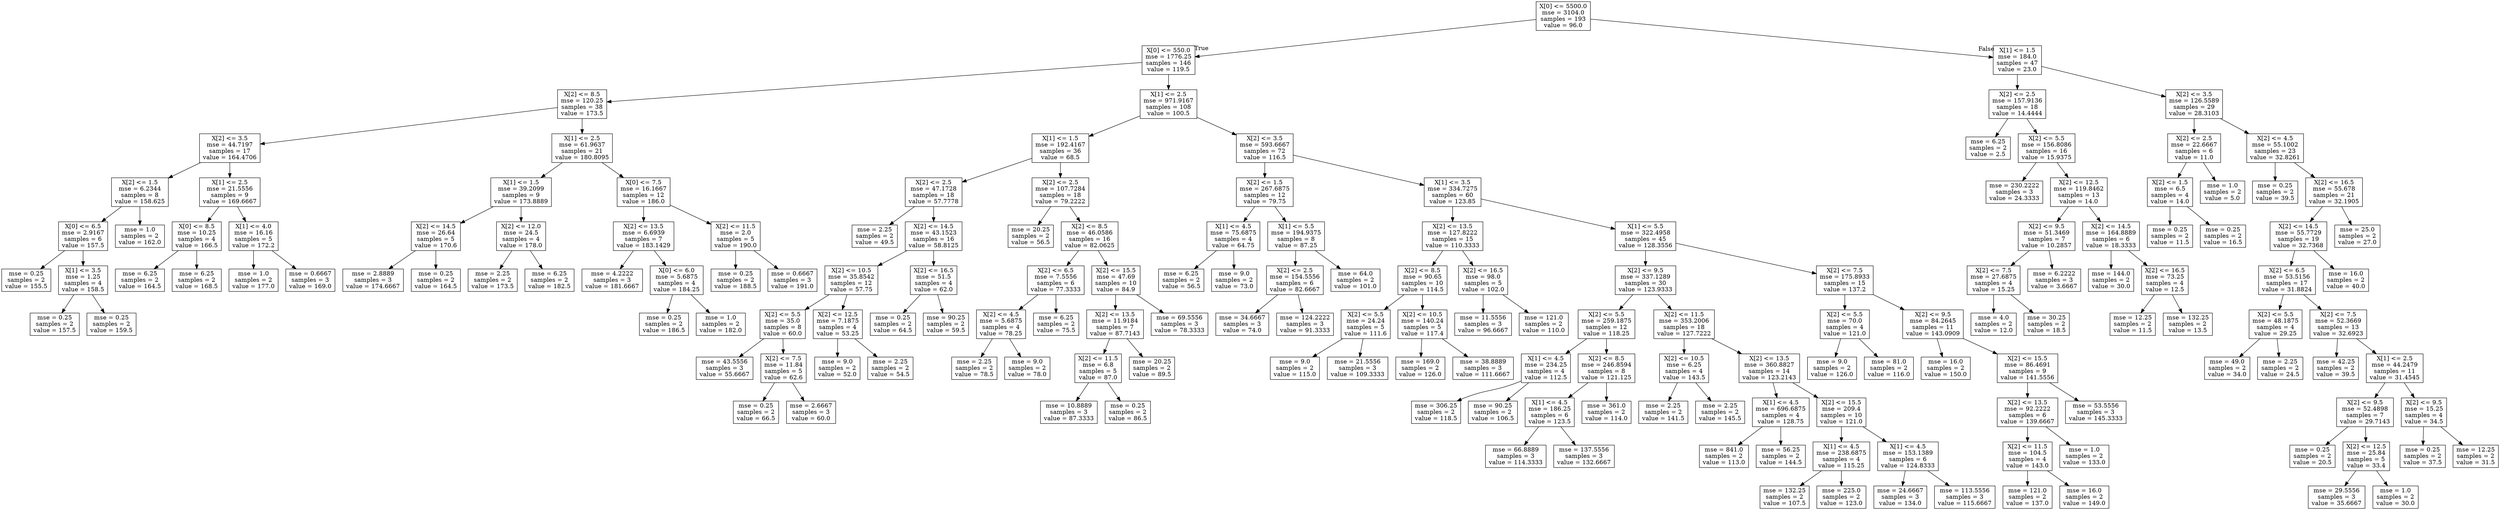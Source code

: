 digraph Tree {
node [shape=box] ;
0 [label="X[0] <= 5500.0\nmse = 3104.0\nsamples = 193\nvalue = 96.0"] ;
1 [label="X[0] <= 550.0\nmse = 1776.25\nsamples = 146\nvalue = 119.5"] ;
0 -> 1 [labeldistance=2.5, labelangle=45, headlabel="True"] ;
2 [label="X[2] <= 8.5\nmse = 120.25\nsamples = 38\nvalue = 173.5"] ;
1 -> 2 ;
3 [label="X[2] <= 3.5\nmse = 44.7197\nsamples = 17\nvalue = 164.4706"] ;
2 -> 3 ;
4 [label="X[2] <= 1.5\nmse = 6.2344\nsamples = 8\nvalue = 158.625"] ;
3 -> 4 ;
5 [label="X[0] <= 6.5\nmse = 2.9167\nsamples = 6\nvalue = 157.5"] ;
4 -> 5 ;
6 [label="mse = 0.25\nsamples = 2\nvalue = 155.5"] ;
5 -> 6 ;
7 [label="X[1] <= 3.5\nmse = 1.25\nsamples = 4\nvalue = 158.5"] ;
5 -> 7 ;
8 [label="mse = 0.25\nsamples = 2\nvalue = 157.5"] ;
7 -> 8 ;
9 [label="mse = 0.25\nsamples = 2\nvalue = 159.5"] ;
7 -> 9 ;
10 [label="mse = 1.0\nsamples = 2\nvalue = 162.0"] ;
4 -> 10 ;
11 [label="X[1] <= 2.5\nmse = 21.5556\nsamples = 9\nvalue = 169.6667"] ;
3 -> 11 ;
12 [label="X[0] <= 8.5\nmse = 10.25\nsamples = 4\nvalue = 166.5"] ;
11 -> 12 ;
13 [label="mse = 6.25\nsamples = 2\nvalue = 164.5"] ;
12 -> 13 ;
14 [label="mse = 6.25\nsamples = 2\nvalue = 168.5"] ;
12 -> 14 ;
15 [label="X[1] <= 4.0\nmse = 16.16\nsamples = 5\nvalue = 172.2"] ;
11 -> 15 ;
16 [label="mse = 1.0\nsamples = 2\nvalue = 177.0"] ;
15 -> 16 ;
17 [label="mse = 0.6667\nsamples = 3\nvalue = 169.0"] ;
15 -> 17 ;
18 [label="X[1] <= 2.5\nmse = 61.9637\nsamples = 21\nvalue = 180.8095"] ;
2 -> 18 ;
19 [label="X[1] <= 1.5\nmse = 39.2099\nsamples = 9\nvalue = 173.8889"] ;
18 -> 19 ;
20 [label="X[2] <= 14.5\nmse = 26.64\nsamples = 5\nvalue = 170.6"] ;
19 -> 20 ;
21 [label="mse = 2.8889\nsamples = 3\nvalue = 174.6667"] ;
20 -> 21 ;
22 [label="mse = 0.25\nsamples = 2\nvalue = 164.5"] ;
20 -> 22 ;
23 [label="X[2] <= 12.0\nmse = 24.5\nsamples = 4\nvalue = 178.0"] ;
19 -> 23 ;
24 [label="mse = 2.25\nsamples = 2\nvalue = 173.5"] ;
23 -> 24 ;
25 [label="mse = 6.25\nsamples = 2\nvalue = 182.5"] ;
23 -> 25 ;
26 [label="X[0] <= 7.5\nmse = 16.1667\nsamples = 12\nvalue = 186.0"] ;
18 -> 26 ;
27 [label="X[2] <= 13.5\nmse = 6.6939\nsamples = 7\nvalue = 183.1429"] ;
26 -> 27 ;
28 [label="mse = 4.2222\nsamples = 3\nvalue = 181.6667"] ;
27 -> 28 ;
29 [label="X[0] <= 6.0\nmse = 5.6875\nsamples = 4\nvalue = 184.25"] ;
27 -> 29 ;
30 [label="mse = 0.25\nsamples = 2\nvalue = 186.5"] ;
29 -> 30 ;
31 [label="mse = 1.0\nsamples = 2\nvalue = 182.0"] ;
29 -> 31 ;
32 [label="X[2] <= 11.5\nmse = 2.0\nsamples = 5\nvalue = 190.0"] ;
26 -> 32 ;
33 [label="mse = 0.25\nsamples = 2\nvalue = 188.5"] ;
32 -> 33 ;
34 [label="mse = 0.6667\nsamples = 3\nvalue = 191.0"] ;
32 -> 34 ;
35 [label="X[1] <= 2.5\nmse = 971.9167\nsamples = 108\nvalue = 100.5"] ;
1 -> 35 ;
36 [label="X[1] <= 1.5\nmse = 192.4167\nsamples = 36\nvalue = 68.5"] ;
35 -> 36 ;
37 [label="X[2] <= 2.5\nmse = 47.1728\nsamples = 18\nvalue = 57.7778"] ;
36 -> 37 ;
38 [label="mse = 2.25\nsamples = 2\nvalue = 49.5"] ;
37 -> 38 ;
39 [label="X[2] <= 14.5\nmse = 43.1523\nsamples = 16\nvalue = 58.8125"] ;
37 -> 39 ;
40 [label="X[2] <= 10.5\nmse = 35.8542\nsamples = 12\nvalue = 57.75"] ;
39 -> 40 ;
41 [label="X[2] <= 5.5\nmse = 35.0\nsamples = 8\nvalue = 60.0"] ;
40 -> 41 ;
42 [label="mse = 43.5556\nsamples = 3\nvalue = 55.6667"] ;
41 -> 42 ;
43 [label="X[2] <= 7.5\nmse = 11.84\nsamples = 5\nvalue = 62.6"] ;
41 -> 43 ;
44 [label="mse = 0.25\nsamples = 2\nvalue = 66.5"] ;
43 -> 44 ;
45 [label="mse = 2.6667\nsamples = 3\nvalue = 60.0"] ;
43 -> 45 ;
46 [label="X[2] <= 12.5\nmse = 7.1875\nsamples = 4\nvalue = 53.25"] ;
40 -> 46 ;
47 [label="mse = 9.0\nsamples = 2\nvalue = 52.0"] ;
46 -> 47 ;
48 [label="mse = 2.25\nsamples = 2\nvalue = 54.5"] ;
46 -> 48 ;
49 [label="X[2] <= 16.5\nmse = 51.5\nsamples = 4\nvalue = 62.0"] ;
39 -> 49 ;
50 [label="mse = 0.25\nsamples = 2\nvalue = 64.5"] ;
49 -> 50 ;
51 [label="mse = 90.25\nsamples = 2\nvalue = 59.5"] ;
49 -> 51 ;
52 [label="X[2] <= 2.5\nmse = 107.7284\nsamples = 18\nvalue = 79.2222"] ;
36 -> 52 ;
53 [label="mse = 20.25\nsamples = 2\nvalue = 56.5"] ;
52 -> 53 ;
54 [label="X[2] <= 8.5\nmse = 46.0586\nsamples = 16\nvalue = 82.0625"] ;
52 -> 54 ;
55 [label="X[2] <= 6.5\nmse = 7.5556\nsamples = 6\nvalue = 77.3333"] ;
54 -> 55 ;
56 [label="X[2] <= 4.5\nmse = 5.6875\nsamples = 4\nvalue = 78.25"] ;
55 -> 56 ;
57 [label="mse = 2.25\nsamples = 2\nvalue = 78.5"] ;
56 -> 57 ;
58 [label="mse = 9.0\nsamples = 2\nvalue = 78.0"] ;
56 -> 58 ;
59 [label="mse = 6.25\nsamples = 2\nvalue = 75.5"] ;
55 -> 59 ;
60 [label="X[2] <= 15.5\nmse = 47.69\nsamples = 10\nvalue = 84.9"] ;
54 -> 60 ;
61 [label="X[2] <= 13.5\nmse = 11.9184\nsamples = 7\nvalue = 87.7143"] ;
60 -> 61 ;
62 [label="X[2] <= 11.5\nmse = 6.8\nsamples = 5\nvalue = 87.0"] ;
61 -> 62 ;
63 [label="mse = 10.8889\nsamples = 3\nvalue = 87.3333"] ;
62 -> 63 ;
64 [label="mse = 0.25\nsamples = 2\nvalue = 86.5"] ;
62 -> 64 ;
65 [label="mse = 20.25\nsamples = 2\nvalue = 89.5"] ;
61 -> 65 ;
66 [label="mse = 69.5556\nsamples = 3\nvalue = 78.3333"] ;
60 -> 66 ;
67 [label="X[2] <= 3.5\nmse = 593.6667\nsamples = 72\nvalue = 116.5"] ;
35 -> 67 ;
68 [label="X[2] <= 1.5\nmse = 267.6875\nsamples = 12\nvalue = 79.75"] ;
67 -> 68 ;
69 [label="X[1] <= 4.5\nmse = 75.6875\nsamples = 4\nvalue = 64.75"] ;
68 -> 69 ;
70 [label="mse = 6.25\nsamples = 2\nvalue = 56.5"] ;
69 -> 70 ;
71 [label="mse = 9.0\nsamples = 2\nvalue = 73.0"] ;
69 -> 71 ;
72 [label="X[1] <= 5.5\nmse = 194.9375\nsamples = 8\nvalue = 87.25"] ;
68 -> 72 ;
73 [label="X[2] <= 2.5\nmse = 154.5556\nsamples = 6\nvalue = 82.6667"] ;
72 -> 73 ;
74 [label="mse = 34.6667\nsamples = 3\nvalue = 74.0"] ;
73 -> 74 ;
75 [label="mse = 124.2222\nsamples = 3\nvalue = 91.3333"] ;
73 -> 75 ;
76 [label="mse = 64.0\nsamples = 2\nvalue = 101.0"] ;
72 -> 76 ;
77 [label="X[1] <= 3.5\nmse = 334.7275\nsamples = 60\nvalue = 123.85"] ;
67 -> 77 ;
78 [label="X[2] <= 13.5\nmse = 127.8222\nsamples = 15\nvalue = 110.3333"] ;
77 -> 78 ;
79 [label="X[2] <= 8.5\nmse = 90.65\nsamples = 10\nvalue = 114.5"] ;
78 -> 79 ;
80 [label="X[2] <= 5.5\nmse = 24.24\nsamples = 5\nvalue = 111.6"] ;
79 -> 80 ;
81 [label="mse = 9.0\nsamples = 2\nvalue = 115.0"] ;
80 -> 81 ;
82 [label="mse = 21.5556\nsamples = 3\nvalue = 109.3333"] ;
80 -> 82 ;
83 [label="X[2] <= 10.5\nmse = 140.24\nsamples = 5\nvalue = 117.4"] ;
79 -> 83 ;
84 [label="mse = 169.0\nsamples = 2\nvalue = 126.0"] ;
83 -> 84 ;
85 [label="mse = 38.8889\nsamples = 3\nvalue = 111.6667"] ;
83 -> 85 ;
86 [label="X[2] <= 16.5\nmse = 98.0\nsamples = 5\nvalue = 102.0"] ;
78 -> 86 ;
87 [label="mse = 11.5556\nsamples = 3\nvalue = 96.6667"] ;
86 -> 87 ;
88 [label="mse = 121.0\nsamples = 2\nvalue = 110.0"] ;
86 -> 88 ;
89 [label="X[1] <= 5.5\nmse = 322.4958\nsamples = 45\nvalue = 128.3556"] ;
77 -> 89 ;
90 [label="X[2] <= 9.5\nmse = 337.1289\nsamples = 30\nvalue = 123.9333"] ;
89 -> 90 ;
91 [label="X[2] <= 5.5\nmse = 259.1875\nsamples = 12\nvalue = 118.25"] ;
90 -> 91 ;
92 [label="X[1] <= 4.5\nmse = 234.25\nsamples = 4\nvalue = 112.5"] ;
91 -> 92 ;
93 [label="mse = 306.25\nsamples = 2\nvalue = 118.5"] ;
92 -> 93 ;
94 [label="mse = 90.25\nsamples = 2\nvalue = 106.5"] ;
92 -> 94 ;
95 [label="X[2] <= 8.5\nmse = 246.8594\nsamples = 8\nvalue = 121.125"] ;
91 -> 95 ;
96 [label="X[1] <= 4.5\nmse = 186.25\nsamples = 6\nvalue = 123.5"] ;
95 -> 96 ;
97 [label="mse = 66.8889\nsamples = 3\nvalue = 114.3333"] ;
96 -> 97 ;
98 [label="mse = 137.5556\nsamples = 3\nvalue = 132.6667"] ;
96 -> 98 ;
99 [label="mse = 361.0\nsamples = 2\nvalue = 114.0"] ;
95 -> 99 ;
100 [label="X[2] <= 11.5\nmse = 353.2006\nsamples = 18\nvalue = 127.7222"] ;
90 -> 100 ;
101 [label="X[2] <= 10.5\nmse = 6.25\nsamples = 4\nvalue = 143.5"] ;
100 -> 101 ;
102 [label="mse = 2.25\nsamples = 2\nvalue = 141.5"] ;
101 -> 102 ;
103 [label="mse = 2.25\nsamples = 2\nvalue = 145.5"] ;
101 -> 103 ;
104 [label="X[2] <= 13.5\nmse = 360.8827\nsamples = 14\nvalue = 123.2143"] ;
100 -> 104 ;
105 [label="X[1] <= 4.5\nmse = 696.6875\nsamples = 4\nvalue = 128.75"] ;
104 -> 105 ;
106 [label="mse = 841.0\nsamples = 2\nvalue = 113.0"] ;
105 -> 106 ;
107 [label="mse = 56.25\nsamples = 2\nvalue = 144.5"] ;
105 -> 107 ;
108 [label="X[2] <= 15.5\nmse = 209.4\nsamples = 10\nvalue = 121.0"] ;
104 -> 108 ;
109 [label="X[1] <= 4.5\nmse = 238.6875\nsamples = 4\nvalue = 115.25"] ;
108 -> 109 ;
110 [label="mse = 132.25\nsamples = 2\nvalue = 107.5"] ;
109 -> 110 ;
111 [label="mse = 225.0\nsamples = 2\nvalue = 123.0"] ;
109 -> 111 ;
112 [label="X[1] <= 4.5\nmse = 153.1389\nsamples = 6\nvalue = 124.8333"] ;
108 -> 112 ;
113 [label="mse = 24.6667\nsamples = 3\nvalue = 134.0"] ;
112 -> 113 ;
114 [label="mse = 113.5556\nsamples = 3\nvalue = 115.6667"] ;
112 -> 114 ;
115 [label="X[2] <= 7.5\nmse = 175.8933\nsamples = 15\nvalue = 137.2"] ;
89 -> 115 ;
116 [label="X[2] <= 5.5\nmse = 70.0\nsamples = 4\nvalue = 121.0"] ;
115 -> 116 ;
117 [label="mse = 9.0\nsamples = 2\nvalue = 126.0"] ;
116 -> 117 ;
118 [label="mse = 81.0\nsamples = 2\nvalue = 116.0"] ;
116 -> 118 ;
119 [label="X[2] <= 9.5\nmse = 84.2645\nsamples = 11\nvalue = 143.0909"] ;
115 -> 119 ;
120 [label="mse = 16.0\nsamples = 2\nvalue = 150.0"] ;
119 -> 120 ;
121 [label="X[2] <= 15.5\nmse = 86.4691\nsamples = 9\nvalue = 141.5556"] ;
119 -> 121 ;
122 [label="X[2] <= 13.5\nmse = 92.2222\nsamples = 6\nvalue = 139.6667"] ;
121 -> 122 ;
123 [label="X[2] <= 11.5\nmse = 104.5\nsamples = 4\nvalue = 143.0"] ;
122 -> 123 ;
124 [label="mse = 121.0\nsamples = 2\nvalue = 137.0"] ;
123 -> 124 ;
125 [label="mse = 16.0\nsamples = 2\nvalue = 149.0"] ;
123 -> 125 ;
126 [label="mse = 1.0\nsamples = 2\nvalue = 133.0"] ;
122 -> 126 ;
127 [label="mse = 53.5556\nsamples = 3\nvalue = 145.3333"] ;
121 -> 127 ;
128 [label="X[1] <= 1.5\nmse = 184.0\nsamples = 47\nvalue = 23.0"] ;
0 -> 128 [labeldistance=2.5, labelangle=-45, headlabel="False"] ;
129 [label="X[2] <= 2.5\nmse = 157.9136\nsamples = 18\nvalue = 14.4444"] ;
128 -> 129 ;
130 [label="mse = 6.25\nsamples = 2\nvalue = 2.5"] ;
129 -> 130 ;
131 [label="X[2] <= 5.5\nmse = 156.8086\nsamples = 16\nvalue = 15.9375"] ;
129 -> 131 ;
132 [label="mse = 230.2222\nsamples = 3\nvalue = 24.3333"] ;
131 -> 132 ;
133 [label="X[2] <= 12.5\nmse = 119.8462\nsamples = 13\nvalue = 14.0"] ;
131 -> 133 ;
134 [label="X[2] <= 9.5\nmse = 51.3469\nsamples = 7\nvalue = 10.2857"] ;
133 -> 134 ;
135 [label="X[2] <= 7.5\nmse = 27.6875\nsamples = 4\nvalue = 15.25"] ;
134 -> 135 ;
136 [label="mse = 4.0\nsamples = 2\nvalue = 12.0"] ;
135 -> 136 ;
137 [label="mse = 30.25\nsamples = 2\nvalue = 18.5"] ;
135 -> 137 ;
138 [label="mse = 6.2222\nsamples = 3\nvalue = 3.6667"] ;
134 -> 138 ;
139 [label="X[2] <= 14.5\nmse = 164.8889\nsamples = 6\nvalue = 18.3333"] ;
133 -> 139 ;
140 [label="mse = 144.0\nsamples = 2\nvalue = 30.0"] ;
139 -> 140 ;
141 [label="X[2] <= 16.5\nmse = 73.25\nsamples = 4\nvalue = 12.5"] ;
139 -> 141 ;
142 [label="mse = 12.25\nsamples = 2\nvalue = 11.5"] ;
141 -> 142 ;
143 [label="mse = 132.25\nsamples = 2\nvalue = 13.5"] ;
141 -> 143 ;
144 [label="X[2] <= 3.5\nmse = 126.5589\nsamples = 29\nvalue = 28.3103"] ;
128 -> 144 ;
145 [label="X[2] <= 2.5\nmse = 22.6667\nsamples = 6\nvalue = 11.0"] ;
144 -> 145 ;
146 [label="X[2] <= 1.5\nmse = 6.5\nsamples = 4\nvalue = 14.0"] ;
145 -> 146 ;
147 [label="mse = 0.25\nsamples = 2\nvalue = 11.5"] ;
146 -> 147 ;
148 [label="mse = 0.25\nsamples = 2\nvalue = 16.5"] ;
146 -> 148 ;
149 [label="mse = 1.0\nsamples = 2\nvalue = 5.0"] ;
145 -> 149 ;
150 [label="X[2] <= 4.5\nmse = 55.1002\nsamples = 23\nvalue = 32.8261"] ;
144 -> 150 ;
151 [label="mse = 0.25\nsamples = 2\nvalue = 39.5"] ;
150 -> 151 ;
152 [label="X[2] <= 16.5\nmse = 55.678\nsamples = 21\nvalue = 32.1905"] ;
150 -> 152 ;
153 [label="X[2] <= 14.5\nmse = 55.7729\nsamples = 19\nvalue = 32.7368"] ;
152 -> 153 ;
154 [label="X[2] <= 6.5\nmse = 53.5156\nsamples = 17\nvalue = 31.8824"] ;
153 -> 154 ;
155 [label="X[2] <= 5.5\nmse = 48.1875\nsamples = 4\nvalue = 29.25"] ;
154 -> 155 ;
156 [label="mse = 49.0\nsamples = 2\nvalue = 34.0"] ;
155 -> 156 ;
157 [label="mse = 2.25\nsamples = 2\nvalue = 24.5"] ;
155 -> 157 ;
158 [label="X[2] <= 7.5\nmse = 52.3669\nsamples = 13\nvalue = 32.6923"] ;
154 -> 158 ;
159 [label="mse = 42.25\nsamples = 2\nvalue = 39.5"] ;
158 -> 159 ;
160 [label="X[1] <= 2.5\nmse = 44.2479\nsamples = 11\nvalue = 31.4545"] ;
158 -> 160 ;
161 [label="X[2] <= 9.5\nmse = 52.4898\nsamples = 7\nvalue = 29.7143"] ;
160 -> 161 ;
162 [label="mse = 0.25\nsamples = 2\nvalue = 20.5"] ;
161 -> 162 ;
163 [label="X[2] <= 12.5\nmse = 25.84\nsamples = 5\nvalue = 33.4"] ;
161 -> 163 ;
164 [label="mse = 29.5556\nsamples = 3\nvalue = 35.6667"] ;
163 -> 164 ;
165 [label="mse = 1.0\nsamples = 2\nvalue = 30.0"] ;
163 -> 165 ;
166 [label="X[2] <= 9.5\nmse = 15.25\nsamples = 4\nvalue = 34.5"] ;
160 -> 166 ;
167 [label="mse = 0.25\nsamples = 2\nvalue = 37.5"] ;
166 -> 167 ;
168 [label="mse = 12.25\nsamples = 2\nvalue = 31.5"] ;
166 -> 168 ;
169 [label="mse = 16.0\nsamples = 2\nvalue = 40.0"] ;
153 -> 169 ;
170 [label="mse = 25.0\nsamples = 2\nvalue = 27.0"] ;
152 -> 170 ;
}